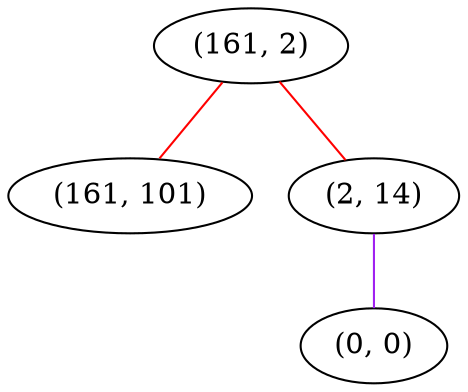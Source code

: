graph "" {
"(161, 2)";
"(161, 101)";
"(2, 14)";
"(0, 0)";
"(161, 2)" -- "(161, 101)"  [color=red, key=0, weight=1];
"(161, 2)" -- "(2, 14)"  [color=red, key=0, weight=1];
"(2, 14)" -- "(0, 0)"  [color=purple, key=0, weight=4];
}
